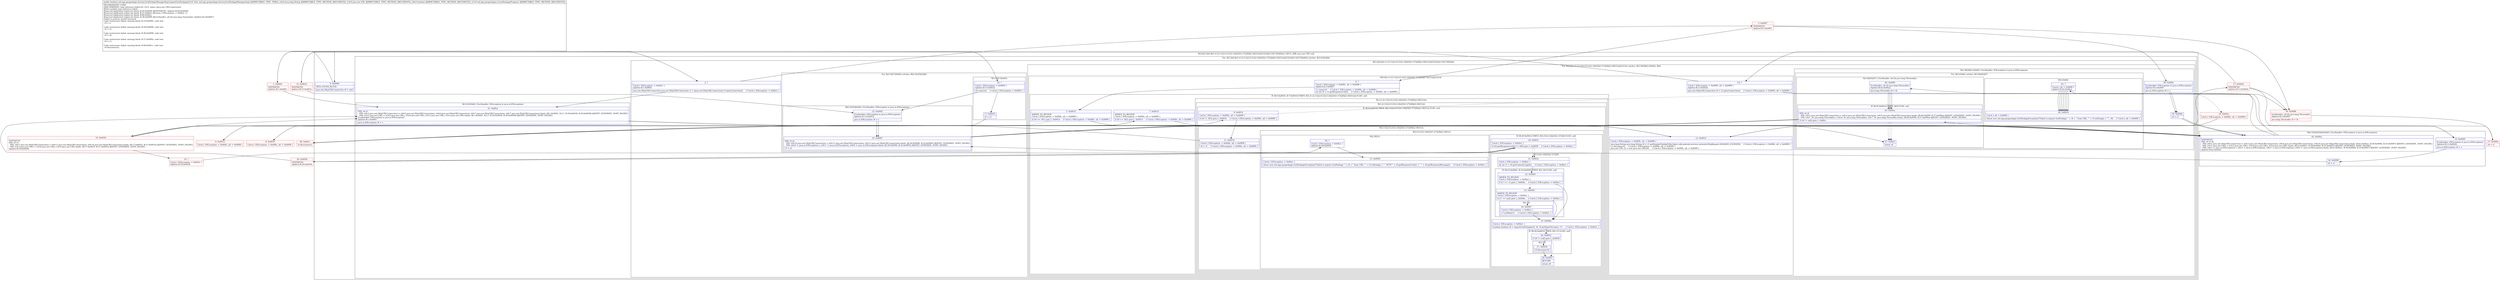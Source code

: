 digraph "CFG formil.nga.geopackage.factory.GeoPackageManagerImpl.importGeoPackage(Ljava\/lang\/String;Ljava\/net\/URL;ZLmil\/nga\/geopackage\/io\/GeoPackageProgress;)Z" {
subgraph cluster_Region_1677393875 {
label = "R(2:0|(3:2|(4:4|(1:(1:(2:11|(2:(5:21|(1:24)|25|(1:27)|28)|(2:30|31)))))|12|14)|(3:16|17|(0)(0)))) | DECL_VAR: java.net.URL null\l";
node [shape=record,color=blue];
Node_0 [shape=record,label="{0\:\ 0x0000|MTH_ENTER_BLOCK\l|java.net.HttpURLConnection r0 = null\l}"];
subgraph cluster_TryCatchRegion_2065195329 {
label = "Try: R(3:2|(4:4|(1:(1:(2:11|(2:(5:21|(1:24)|25|(1:27)|28)|(2:30|31)))))|12|14)|(3:16|17|(0)(0))) catches: R(3:41|43|44)";
node [shape=record,color=blue];
subgraph cluster_Region_81788252 {
label = "R(3:2|(4:4|(1:(1:(2:11|(2:(5:21|(1:24)|25|(1:27)|28)|(2:30|31)))))|12|14)|(3:16|17|(0)(0)))";
node [shape=record,color=blue];
Node_2 [shape=record,label="{2\:\ ?|Catch:\{ IOException \-\> 0x00a1 \}\lSplitter:B:1:0x0001\l|java.net.HttpURLConnection java.net.HttpURLConnection r1 = (java.net.HttpURLConnection) r5.openConnection()     \/\/ Catch:\{ IOException \-\> 0x00a1 \}\l}"];
subgraph cluster_TryCatchRegion_797319349 {
label = "Try: R(4:4|(1:(1:(2:11|(2:(5:21|(1:24)|25|(1:27)|28)|(2:30|31)))))|12|14) catches: R(3:38|39|(2:43|44)), R(0)";
node [shape=record,color=blue];
subgraph cluster_Region_1621174198 {
label = "R(4:4|(1:(1:(2:11|(2:(5:21|(1:24)|25|(1:27)|28)|(2:30|31)))))|12|14)";
node [shape=record,color=blue];
Node_4 [shape=record,label="{4\:\ ?|Catch:\{ IOException \-\> 0x009c, all \-\> 0x0099 \}\lSplitter:B:3:0x0007\l|r1.connect()     \/\/ Catch:\{ IOException \-\> 0x009c, all \-\> 0x0099 \}\lint int r0 = r1.getResponseCode()     \/\/ Catch:\{ IOException \-\> 0x009c, all \-\> 0x0099 \}\l}"];
subgraph cluster_IfRegion_1741545117 {
label = "IF [B:5:0x0010, B:7:0x0014] THEN: R(1:(1:(2:11|(2:(5:21|(1:24)|25|(1:27)|28)|(2:30|31))))) ELSE: null";
node [shape=record,color=blue];
Node_5 [shape=record,label="{5\:\ 0x0010|ADDED_TO_REGION\lCatch:\{ IOException \-\> 0x009c, all \-\> 0x0099 \}\l|if (r0 == 301) goto L_0x001d     \/\/ Catch:\{ IOException \-\> 0x009c, all \-\> 0x0099 \}\l}"];
Node_7 [shape=record,label="{7\:\ 0x0014|ADDED_TO_REGION\lCatch:\{ IOException \-\> 0x009c, all \-\> 0x0099 \}\l|if (r0 == 302) goto L_0x001d     \/\/ Catch:\{ IOException \-\> 0x009c, all \-\> 0x0099 \}\l}"];
subgraph cluster_Region_853338343 {
label = "R(1:(1:(2:11|(2:(5:21|(1:24)|25|(1:27)|28)|(2:30|31)))))";
node [shape=record,color=blue];
subgraph cluster_Region_891385721 {
label = "R(1:(2:11|(2:(5:21|(1:24)|25|(1:27)|28)|(2:30|31))))";
node [shape=record,color=blue];
subgraph cluster_IfRegion_188984989 {
label = "IF [B:9:0x0018] THEN: R(2:11|(2:(5:21|(1:24)|25|(1:27)|28)|(2:30|31))) ELSE: null";
node [shape=record,color=blue];
Node_9 [shape=record,label="{9\:\ 0x0018|Catch:\{ IOException \-\> 0x009c, all \-\> 0x0099 \}\l|if (r0 != 303) goto L_0x001b     \/\/ Catch:\{ IOException \-\> 0x009c, all \-\> 0x0099 \}\l}"];
subgraph cluster_Region_1604272179 {
label = "R(2:11|(2:(5:21|(1:24)|25|(1:27)|28)|(2:30|31)))";
node [shape=record,color=blue];
Node_11 [shape=record,label="{11\:\ 0x001b|Catch:\{ IOException \-\> 0x009c, all \-\> 0x0099 \}\l|r0 = r1     \/\/ Catch:\{ IOException \-\> 0x009c, all \-\> 0x0099 \}\l}"];
subgraph cluster_Region_218827509 {
label = "R(2:(5:21|(1:24)|25|(1:27)|28)|(2:30|31))";
node [shape=record,color=blue];
subgraph cluster_IfRegion_2121447375 {
label = "IF [B:20:0x003c] THEN: R(5:21|(1:24)|25|(1:27)|28) ELSE: null";
node [shape=record,color=blue];
Node_20 [shape=record,label="{20\:\ 0x003c|Catch:\{ IOException \-\> 0x00a1 \}\l|if (r0.getResponseCode() != 200) goto L_0x0058     \/\/ Catch:\{ IOException \-\> 0x00a1 \}\l}"];
subgraph cluster_Region_386376480 {
label = "R(5:21|(1:24)|25|(1:27)|28)";
node [shape=record,color=blue];
Node_21 [shape=record,label="{21\:\ 0x003e|Catch:\{ IOException \-\> 0x00a1 \}\l|int int r1 = r0.getContentLength()     \/\/ Catch:\{ IOException \-\> 0x00a1 \}\l}"];
subgraph cluster_IfRegion_872210676 {
label = "IF [B:22:0x0043, B:23:0x0045] THEN: R(1:24) ELSE: null";
node [shape=record,color=blue];
Node_22 [shape=record,label="{22\:\ 0x0043|ADDED_TO_REGION\lCatch:\{ IOException \-\> 0x00a1 \}\l|if (r1 == \-1) goto L_0x004a     \/\/ Catch:\{ IOException \-\> 0x00a1 \}\l}"];
Node_23 [shape=record,label="{23\:\ 0x0045|ADDED_TO_REGION\lCatch:\{ IOException \-\> 0x00a1 \}\l|if (r7 == null) goto L_0x004a     \/\/ Catch:\{ IOException \-\> 0x00a1 \}\l}"];
subgraph cluster_Region_1219677898 {
label = "R(1:24)";
node [shape=record,color=blue];
Node_24 [shape=record,label="{24\:\ 0x0047|Catch:\{ IOException \-\> 0x00a1 \}\l|r7.setMax(r1)     \/\/ Catch:\{ IOException \-\> 0x00a1 \}\l}"];
}
}
Node_25 [shape=record,label="{25\:\ 0x004a|Catch:\{ IOException \-\> 0x00a1 \}\l|boolean boolean r6 = importGeoPackage(r4, r6, r0.getInputStream(), r7)     \/\/ Catch:\{ IOException \-\> 0x00a1 \}\l}"];
subgraph cluster_IfRegion_851240747 {
label = "IF [B:26:0x0052] THEN: R(1:27) ELSE: null";
node [shape=record,color=blue];
Node_26 [shape=record,label="{26\:\ 0x0052|if (r0 != null) goto L_0x0054\l}"];
subgraph cluster_Region_541201808 {
label = "R(1:27)";
node [shape=record,color=blue];
Node_27 [shape=record,label="{27\:\ 0x0054|r0.disconnect()\l}"];
}
}
Node_28 [shape=record,label="{28\:\ 0x0057|RETURN\l|return r6\l}"];
}
}
subgraph cluster_Region_1273299608 {
label = "R(2:30|31)";
node [shape=record,color=blue];
Node_30 [shape=record,label="{30\:\ ?|Catch:\{ IOException \-\> 0x00a1 \}\lSplitter:B:29:0x0058\l}"];
Node_31 [shape=record,label="{31\:\ 0x0092|Catch:\{ IOException \-\> 0x00a1 \}\l|throw new mil.nga.geopackage.GeoPackageException(\"Failed to import GeoPackage \" + r4 + \" from URL: '\" + r5.toString() + \"'. HTTP \" + r0.getResponseCode() + \" \" + r0.getResponseMessage())     \/\/ Catch:\{ IOException \-\> 0x00a1 \}\l}"];
}
}
}
}
}
}
}
Node_12 [shape=record,label="{12\:\ 0x001d|Catch:\{ IOException \-\> 0x009c, all \-\> 0x0099 \}\l|java.lang.String java.lang.String r0 = r1.getHeaderField(p018io.fabric.sdk.android.services.network.HttpRequest.HEADER_LOCATION)     \/\/ Catch:\{ IOException \-\> 0x009c, all \-\> 0x0099 \}\lr1.disconnect()     \/\/ Catch:\{ IOException \-\> 0x009c, all \-\> 0x0099 \}\ljava.net.URL r2 = new java.net.URL(r0)     \/\/ Catch:\{ IOException \-\> 0x009c, all \-\> 0x0099 \}\l}"];
Node_14 [shape=record,label="{14\:\ ?|Catch:\{ IOException \-\> 0x0095, all \-\> 0x0099 \}\lSplitter:B:13:0x002b\l|java.net.HttpURLConnection r0 = r2.openConnection()     \/\/ Catch:\{ IOException \-\> 0x0095, all \-\> 0x0099 \}\l}"];
}
subgraph cluster_Region_1914501780 {
label = "R(3:38|39|(2:43|44)) | ExcHandler: IOException (e java.io.IOException)\l";
node [shape=record,color=blue];
Node_38 [shape=record,label="{38\:\ 0x009c|ExcHandler: IOException (e java.io.IOException)\lSplitter:B:3:0x0007\l|java.io.IOException r6 = e\l}"];
Node_39 [shape=record,label="{39\:\ 0x009d|r0 = r1\l}"];
subgraph cluster_TryCatchRegion_328597609 {
label = "Try: R(2:43|44) catches: R(3:40|(0)|47)";
node [shape=record,color=blue];
subgraph cluster_Region_1188579628 {
label = "R(2:43|44)";
node [shape=record,color=blue];
Node_43 [shape=record,label="{43\:\ ?|Catch:\{ all \-\> 0x009f \}\lSplitter:B:42:0x00a2\l}"];
Node_44 [shape=record,label="{44\:\ 0x00c9|Catch:\{ all \-\> 0x009f \}\l|throw new mil.nga.geopackage.GeoPackageException(\"Failed to import GeoPackage \" + r4 + \" from URL: '\" + r5.toString() + \"'\", r6)     \/\/ Catch:\{ all \-\> 0x009f \}\l}"];
}
subgraph cluster_Region_2021422129 {
label = "R(3:40|(0)|47) | ExcHandler: all (th java.lang.Throwable)\l";
node [shape=record,color=blue];
Node_40 [shape=record,label="{40\:\ 0x009f|ExcHandler: all (th java.lang.Throwable)\lSplitter:B:42:0x00a2\l|java.lang.Throwable r4 = th\l}"];
subgraph cluster_IfRegion_1806645364 {
label = "IF [B:45:0x00ca] THEN: R(0) ELSE: null";
node [shape=record,color=blue];
Node_45 [shape=record,label="{45\:\ 0x00ca|PHI: r0 r4 \l  PHI: (r0v1 java.net.HttpURLConnection) = (r0v2 java.net.HttpURLConnection), (r0v5 java.net.HttpURLConnection) binds: [B:40:0x009f, B:37:0x009a] A[DONT_GENERATE, DONT_INLINE]\l  PHI: (r4v1 'th' java.lang.Throwable) = (r4v6 'th' java.lang.Throwable), (r4v7 'th' java.lang.Throwable) binds: [B:40:0x009f, B:37:0x009a] A[DONT_GENERATE, DONT_INLINE]\l|if (r0 != null) goto L_0x00cc\l}"];
subgraph cluster_Region_762680681 {
label = "R(0)";
node [shape=record,color=blue];
}
}
Node_47 [shape=record,label="{47\:\ 0x00cf|throw r4\l}"];
}
}
}
subgraph cluster_Region_239295974 {
label = "R(0) | ExcHandler: all (th java.lang.Throwable)\l";
node [shape=record,color=blue];
}
}
subgraph cluster_TryCatchRegion_181855275 {
label = "Try: R(3:16|17|(0)(0)) catches: R(4:32|35|43|44)";
node [shape=record,color=blue];
subgraph cluster_Region_880902345 {
label = "R(3:16|17|(0)(0))";
node [shape=record,color=blue];
Node_16 [shape=record,label="{16\:\ ?|Catch:\{ IOException \-\> 0x0093 \}\lSplitter:B:15:0x0032\l|r0.connect()     \/\/ Catch:\{ IOException \-\> 0x0093 \}\l}"];
Node_17 [shape=record,label="{17\:\ 0x0035|r5 = r2\l}"];
subgraph cluster_IfRegion_1641129575 {
label = "IF [B:20:0x003c] THEN: R(0) ELSE: R(0)";
node [shape=record,color=blue];
Node_20 [shape=record,label="{20\:\ 0x003c|Catch:\{ IOException \-\> 0x00a1 \}\l|if (r0.getResponseCode() != 200) goto L_0x0058     \/\/ Catch:\{ IOException \-\> 0x00a1 \}\l}"];
subgraph cluster_Region_286311612 {
label = "R(0)";
node [shape=record,color=blue];
}
subgraph cluster_Region_282051882 {
label = "R(0)";
node [shape=record,color=blue];
}
}
}
subgraph cluster_Region_1099090039 {
label = "R(4:32|35|43|44) | ExcHandler: IOException (e java.io.IOException)\l";
node [shape=record,color=blue];
Node_32 [shape=record,label="{32\:\ 0x0093|ExcHandler: IOException (e java.io.IOException)\lSplitter:B:15:0x0032\l|java.io.IOException r6 = e\l}"];
Node_35 [shape=record,label="{35\:\ 0x0097|PHI: r0 r6 \l  PHI: (r0v10 java.net.HttpURLConnection) = (r0v11 java.net.HttpURLConnection), (r0v13 java.net.HttpURLConnection) binds: [B:34:0x0096, B:32:0x0093] A[DONT_GENERATE, DONT_INLINE]\l  PHI: (r6v6 'e' java.io.IOException) = (r6v7 'e' java.io.IOException), (r6v8 'e' java.io.IOException) binds: [B:34:0x0096, B:32:0x0093] A[DONT_GENERATE, DONT_INLINE]\l|r5 = r2\l}"];
Node_43 [shape=record,label="{43\:\ ?|Catch:\{ all \-\> 0x009f \}\lSplitter:B:42:0x00a2\l}"];
Node_44 [shape=record,label="{44\:\ 0x00c9|Catch:\{ all \-\> 0x009f \}\l|throw new mil.nga.geopackage.GeoPackageException(\"Failed to import GeoPackage \" + r4 + \" from URL: '\" + r5.toString() + \"'\", r6)     \/\/ Catch:\{ all \-\> 0x009f \}\l}"];
}
}
}
subgraph cluster_Region_74909368 {
label = "R(3:41|43|44) | ExcHandler: IOException (e java.io.IOException)\l";
node [shape=record,color=blue];
Node_41 [shape=record,label="{41\:\ 0x00a1|PHI: r0 r5 \l  PHI: (r0v3 java.net.HttpURLConnection) = (r0v0 java.net.HttpURLConnection), (r0v0 java.net.HttpURLConnection), (r0v7 java.net.HttpURLConnection), (r0v7 java.net.HttpURLConnection) binds: [B:1:0x0001, B:2:?, B:18:0x0036, B:29:0x0058] A[DONT_GENERATE, DONT_INLINE]\l  PHI: (r5v2 java.net.URL) = (r5v0 java.net.URL), (r5v0 java.net.URL), (r5v3 java.net.URL), (r5v3 java.net.URL) binds: [B:1:0x0001, B:2:?, B:18:0x0036, B:29:0x0058] A[DONT_GENERATE, DONT_INLINE]\lExcHandler: IOException (e java.io.IOException)\lSplitter:B:1:0x0001\l|java.io.IOException r6 = e\l}"];
Node_43 [shape=record,label="{43\:\ ?|Catch:\{ all \-\> 0x009f \}\lSplitter:B:42:0x00a2\l}"];
Node_44 [shape=record,label="{44\:\ 0x00c9|Catch:\{ all \-\> 0x009f \}\l|throw new mil.nga.geopackage.GeoPackageException(\"Failed to import GeoPackage \" + r4 + \" from URL: '\" + r5.toString() + \"'\", r6)     \/\/ Catch:\{ all \-\> 0x009f \}\l}"];
}
}
}
subgraph cluster_Region_74909368 {
label = "R(3:41|43|44) | ExcHandler: IOException (e java.io.IOException)\l";
node [shape=record,color=blue];
Node_41 [shape=record,label="{41\:\ 0x00a1|PHI: r0 r5 \l  PHI: (r0v3 java.net.HttpURLConnection) = (r0v0 java.net.HttpURLConnection), (r0v0 java.net.HttpURLConnection), (r0v7 java.net.HttpURLConnection), (r0v7 java.net.HttpURLConnection) binds: [B:1:0x0001, B:2:?, B:18:0x0036, B:29:0x0058] A[DONT_GENERATE, DONT_INLINE]\l  PHI: (r5v2 java.net.URL) = (r5v0 java.net.URL), (r5v0 java.net.URL), (r5v3 java.net.URL), (r5v3 java.net.URL) binds: [B:1:0x0001, B:2:?, B:18:0x0036, B:29:0x0058] A[DONT_GENERATE, DONT_INLINE]\lExcHandler: IOException (e java.io.IOException)\lSplitter:B:1:0x0001\l|java.io.IOException r6 = e\l}"];
Node_43 [shape=record,label="{43\:\ ?|Catch:\{ all \-\> 0x009f \}\lSplitter:B:42:0x00a2\l}"];
Node_44 [shape=record,label="{44\:\ 0x00c9|Catch:\{ all \-\> 0x009f \}\l|throw new mil.nga.geopackage.GeoPackageException(\"Failed to import GeoPackage \" + r4 + \" from URL: '\" + r5.toString() + \"'\", r6)     \/\/ Catch:\{ all \-\> 0x009f \}\l}"];
}
subgraph cluster_Region_2021422129 {
label = "R(3:40|(0)|47) | ExcHandler: all (th java.lang.Throwable)\l";
node [shape=record,color=blue];
Node_40 [shape=record,label="{40\:\ 0x009f|ExcHandler: all (th java.lang.Throwable)\lSplitter:B:42:0x00a2\l|java.lang.Throwable r4 = th\l}"];
subgraph cluster_IfRegion_1806645364 {
label = "IF [B:45:0x00ca] THEN: R(0) ELSE: null";
node [shape=record,color=blue];
Node_45 [shape=record,label="{45\:\ 0x00ca|PHI: r0 r4 \l  PHI: (r0v1 java.net.HttpURLConnection) = (r0v2 java.net.HttpURLConnection), (r0v5 java.net.HttpURLConnection) binds: [B:40:0x009f, B:37:0x009a] A[DONT_GENERATE, DONT_INLINE]\l  PHI: (r4v1 'th' java.lang.Throwable) = (r4v6 'th' java.lang.Throwable), (r4v7 'th' java.lang.Throwable) binds: [B:40:0x009f, B:37:0x009a] A[DONT_GENERATE, DONT_INLINE]\l|if (r0 != null) goto L_0x00cc\l}"];
subgraph cluster_Region_762680681 {
label = "R(0)";
node [shape=record,color=blue];
}
}
Node_47 [shape=record,label="{47\:\ 0x00cf|throw r4\l}"];
}
subgraph cluster_Region_1914501780 {
label = "R(3:38|39|(2:43|44)) | ExcHandler: IOException (e java.io.IOException)\l";
node [shape=record,color=blue];
Node_38 [shape=record,label="{38\:\ 0x009c|ExcHandler: IOException (e java.io.IOException)\lSplitter:B:3:0x0007\l|java.io.IOException r6 = e\l}"];
Node_39 [shape=record,label="{39\:\ 0x009d|r0 = r1\l}"];
subgraph cluster_TryCatchRegion_328597609 {
label = "Try: R(2:43|44) catches: R(3:40|(0)|47)";
node [shape=record,color=blue];
subgraph cluster_Region_1188579628 {
label = "R(2:43|44)";
node [shape=record,color=blue];
Node_43 [shape=record,label="{43\:\ ?|Catch:\{ all \-\> 0x009f \}\lSplitter:B:42:0x00a2\l}"];
Node_44 [shape=record,label="{44\:\ 0x00c9|Catch:\{ all \-\> 0x009f \}\l|throw new mil.nga.geopackage.GeoPackageException(\"Failed to import GeoPackage \" + r4 + \" from URL: '\" + r5.toString() + \"'\", r6)     \/\/ Catch:\{ all \-\> 0x009f \}\l}"];
}
subgraph cluster_Region_2021422129 {
label = "R(3:40|(0)|47) | ExcHandler: all (th java.lang.Throwable)\l";
node [shape=record,color=blue];
Node_40 [shape=record,label="{40\:\ 0x009f|ExcHandler: all (th java.lang.Throwable)\lSplitter:B:42:0x00a2\l|java.lang.Throwable r4 = th\l}"];
subgraph cluster_IfRegion_1806645364 {
label = "IF [B:45:0x00ca] THEN: R(0) ELSE: null";
node [shape=record,color=blue];
Node_45 [shape=record,label="{45\:\ 0x00ca|PHI: r0 r4 \l  PHI: (r0v1 java.net.HttpURLConnection) = (r0v2 java.net.HttpURLConnection), (r0v5 java.net.HttpURLConnection) binds: [B:40:0x009f, B:37:0x009a] A[DONT_GENERATE, DONT_INLINE]\l  PHI: (r4v1 'th' java.lang.Throwable) = (r4v6 'th' java.lang.Throwable), (r4v7 'th' java.lang.Throwable) binds: [B:40:0x009f, B:37:0x009a] A[DONT_GENERATE, DONT_INLINE]\l|if (r0 != null) goto L_0x00cc\l}"];
subgraph cluster_Region_762680681 {
label = "R(0)";
node [shape=record,color=blue];
}
}
Node_47 [shape=record,label="{47\:\ 0x00cf|throw r4\l}"];
}
}
}
subgraph cluster_Region_239295974 {
label = "R(0) | ExcHandler: all (th java.lang.Throwable)\l";
node [shape=record,color=blue];
}
subgraph cluster_Region_960318881 {
label = "R(6:33|34|35|42|43|44) | ExcHandler: IOException (e java.io.IOException)\l";
node [shape=record,color=blue];
Node_33 [shape=record,label="{33\:\ 0x0095|ExcHandler: IOException (e java.io.IOException)\lSplitter:B:13:0x002b\l|java.io.IOException r6 = e\l}"];
Node_34 [shape=record,label="{34\:\ 0x0096|r0 = r1\l}"];
Node_35 [shape=record,label="{35\:\ 0x0097|PHI: r0 r6 \l  PHI: (r0v10 java.net.HttpURLConnection) = (r0v11 java.net.HttpURLConnection), (r0v13 java.net.HttpURLConnection) binds: [B:34:0x0096, B:32:0x0093] A[DONT_GENERATE, DONT_INLINE]\l  PHI: (r6v6 'e' java.io.IOException) = (r6v7 'e' java.io.IOException), (r6v8 'e' java.io.IOException) binds: [B:34:0x0096, B:32:0x0093] A[DONT_GENERATE, DONT_INLINE]\l|r5 = r2\l}"];
Node_42 [shape=record,label="{42\:\ 0x00a2|SYNTHETIC\lPHI: r0 r5 r6 \l  PHI: (r0v2 java.net.HttpURLConnection) = (r0v3 java.net.HttpURLConnection), (r0v4 java.net.HttpURLConnection), (r0v10 java.net.HttpURLConnection) binds: [B:41:0x00a1, B:39:0x009d, B:35:0x0097] A[DONT_GENERATE, DONT_INLINE]\l  PHI: (r5v1 java.net.URL) = (r5v2 java.net.URL), (r5v0 java.net.URL), (r5v4 java.net.URL) binds: [B:41:0x00a1, B:39:0x009d, B:35:0x0097] A[DONT_GENERATE, DONT_INLINE]\l  PHI: (r6v1 'e' java.io.IOException) = (r6v2 'e' java.io.IOException), (r6v3 'e' java.io.IOException), (r6v6 'e' java.io.IOException) binds: [B:41:0x00a1, B:39:0x009d, B:35:0x0097] A[DONT_GENERATE, DONT_INLINE]\lSplitter:B:42:0x00a2\l}"];
Node_43 [shape=record,label="{43\:\ ?|Catch:\{ all \-\> 0x009f \}\lSplitter:B:42:0x00a2\l}"];
Node_44 [shape=record,label="{44\:\ 0x00c9|Catch:\{ all \-\> 0x009f \}\l|throw new mil.nga.geopackage.GeoPackageException(\"Failed to import GeoPackage \" + r4 + \" from URL: '\" + r5.toString() + \"'\", r6)     \/\/ Catch:\{ all \-\> 0x009f \}\l}"];
}
subgraph cluster_Region_1099090039 {
label = "R(4:32|35|43|44) | ExcHandler: IOException (e java.io.IOException)\l";
node [shape=record,color=blue];
Node_32 [shape=record,label="{32\:\ 0x0093|ExcHandler: IOException (e java.io.IOException)\lSplitter:B:15:0x0032\l|java.io.IOException r6 = e\l}"];
Node_35 [shape=record,label="{35\:\ 0x0097|PHI: r0 r6 \l  PHI: (r0v10 java.net.HttpURLConnection) = (r0v11 java.net.HttpURLConnection), (r0v13 java.net.HttpURLConnection) binds: [B:34:0x0096, B:32:0x0093] A[DONT_GENERATE, DONT_INLINE]\l  PHI: (r6v6 'e' java.io.IOException) = (r6v7 'e' java.io.IOException), (r6v8 'e' java.io.IOException) binds: [B:34:0x0096, B:32:0x0093] A[DONT_GENERATE, DONT_INLINE]\l|r5 = r2\l}"];
Node_43 [shape=record,label="{43\:\ ?|Catch:\{ all \-\> 0x009f \}\lSplitter:B:42:0x00a2\l}"];
Node_44 [shape=record,label="{44\:\ 0x00c9|Catch:\{ all \-\> 0x009f \}\l|throw new mil.nga.geopackage.GeoPackageException(\"Failed to import GeoPackage \" + r4 + \" from URL: '\" + r5.toString() + \"'\", r6)     \/\/ Catch:\{ all \-\> 0x009f \}\l}"];
}
Node_1 [shape=record,color=red,label="{1\:\ 0x0001|SYNTHETIC\lSplitter:B:1:0x0001\l}"];
Node_3 [shape=record,color=red,label="{3\:\ 0x0007|SYNTHETIC\lSplitter:B:3:0x0007\l}"];
Node_6 [shape=record,color=red,label="{6\:\ 0x0012|Catch:\{ IOException \-\> 0x009c, all \-\> 0x0099 \}\l}"];
Node_8 [shape=record,color=red,label="{8\:\ 0x0016|Catch:\{ IOException \-\> 0x009c, all \-\> 0x0099 \}\l}"];
Node_10 [shape=record,color=red,label="{10\:\ 0x001a|Catch:\{ IOException \-\> 0x009c, all \-\> 0x0099 \}\l}"];
Node_13 [shape=record,color=red,label="{13\:\ 0x002b|SYNTHETIC\lSplitter:B:13:0x002b\l}"];
Node_15 [shape=record,color=red,label="{15\:\ 0x0032|SYNTHETIC\lSplitter:B:15:0x0032\l}"];
Node_18 [shape=record,color=red,label="{18\:\ 0x0036|SYNTHETIC\lPHI: r0 r5 \l  PHI: (r0v7 java.net.HttpURLConnection) = (r0v13 java.net.HttpURLConnection), (r0v14 java.net.HttpURLConnection) binds: [B:17:0x0035, B:11:0x001b] A[DONT_GENERATE, DONT_INLINE]\l  PHI: (r5v3 java.net.URL) = (r5v6 java.net.URL), (r5v0 java.net.URL) binds: [B:17:0x0035, B:11:0x001b] A[DONT_GENERATE, DONT_INLINE]\lSplitter:B:18:0x0036\l}"];
Node_19 [shape=record,color=red,label="{19\:\ ?|Catch:\{ IOException \-\> 0x00a1 \}\lSplitter:B:18:0x0036\l}"];
Node_29 [shape=record,color=red,label="{29\:\ 0x0058|SYNTHETIC\lSplitter:B:29:0x0058\l}"];
Node_36 [shape=record,color=red,label="{36\:\ 0x0099|ExcHandler: all (th java.lang.Throwable)\lSplitter:B:3:0x0007\l|java.lang.Throwable r4 = th\l}"];
Node_37 [shape=record,color=red,label="{37\:\ 0x009a|r0 = r1\l}"];
Node_46 [shape=record,color=red,label="{46\:\ 0x00cc|r0.disconnect()\l}"];
MethodNode[shape=record,label="{public boolean mil.nga.geopackage.factory.GeoPackageManagerImpl.importGeoPackage((r3v0 'this' mil.nga.geopackage.factory.GeoPackageManagerImpl A[IMMUTABLE_TYPE, THIS]), (r4v0 java.lang.String A[IMMUTABLE_TYPE, METHOD_ARGUMENT]), (r5v0 java.net.URL A[IMMUTABLE_TYPE, METHOD_ARGUMENT]), (r6v0 boolean A[IMMUTABLE_TYPE, METHOD_ARGUMENT]), (r7v0 mil.nga.geopackage.io.GeoPackageProgress A[IMMUTABLE_TYPE, METHOD_ARGUMENT]))  | INCONSISTENT_CODE\lJADX WARNING: type inference failed for: r5v5, types: [java.net.URLConnection]\lMulti\-variable type inference failed\lRemoved duplicated region for block: B:29:0x0058 A[SYNTHETIC, Splitter:B:29:0x0058]\lRemoved duplicated region for block: B:21:0x003e A[Catch:\{ IOException \-\> 0x00a1 \}]\lRemoved duplicated region for block: B:46:0x00cc \lRemoved duplicated region for block: B:36:0x0099 A[ExcHandler: all (th java.lang.Throwable), Splitter:B:3:0x0007]\lFailed to process nested try\/catch\lCode restructure failed: missing block: B:33:0x0095, code lost:\l    r6 = e;\l\lCode restructure failed: missing block: B:34:0x0096, code lost:\l    r0 = r1;\l\lCode restructure failed: missing block: B:36:0x0099, code lost:\l    r4 = th;\l\lCode restructure failed: missing block: B:37:0x009a, code lost:\l    r0 = r1;\l\lCode restructure failed: missing block: B:46:0x00cc, code lost:\l    r0.disconnect();\l\l}"];
MethodNode -> Node_0;
Node_0 -> Node_1;
Node_2 -> Node_3;
Node_2 -> Node_41;
Node_4 -> Node_5;
Node_5 -> Node_6[style=dashed];
Node_5 -> Node_12;
Node_7 -> Node_8[style=dashed];
Node_7 -> Node_12;
Node_9 -> Node_10[style=dashed];
Node_9 -> Node_11;
Node_11 -> Node_18;
Node_20 -> Node_21[style=dashed];
Node_20 -> Node_29;
Node_21 -> Node_22;
Node_22 -> Node_23[style=dashed];
Node_22 -> Node_25;
Node_23 -> Node_24[style=dashed];
Node_23 -> Node_25;
Node_24 -> Node_25;
Node_25 -> Node_26;
Node_26 -> Node_27;
Node_26 -> Node_28[style=dashed];
Node_27 -> Node_28;
Node_30 -> Node_31;
Node_12 -> Node_13;
Node_14 -> Node_15;
Node_14 -> Node_33;
Node_14 -> Node_36;
Node_38 -> Node_39;
Node_39 -> Node_42;
Node_43 -> Node_44;
Node_40 -> Node_45;
Node_45 -> Node_46;
Node_45 -> Node_47[style=dashed];
Node_16 -> Node_17;
Node_16 -> Node_32;
Node_17 -> Node_18;
Node_20 -> Node_21[style=dashed];
Node_20 -> Node_29;
Node_32 -> Node_35;
Node_35 -> Node_42;
Node_43 -> Node_44;
Node_41 -> Node_42;
Node_43 -> Node_44;
Node_41 -> Node_42;
Node_43 -> Node_44;
Node_40 -> Node_45;
Node_45 -> Node_46;
Node_45 -> Node_47[style=dashed];
Node_38 -> Node_39;
Node_39 -> Node_42;
Node_43 -> Node_44;
Node_40 -> Node_45;
Node_45 -> Node_46;
Node_45 -> Node_47[style=dashed];
Node_33 -> Node_34;
Node_34 -> Node_35;
Node_35 -> Node_42;
Node_42 -> Node_43;
Node_42 -> Node_40;
Node_43 -> Node_44;
Node_32 -> Node_35;
Node_35 -> Node_42;
Node_43 -> Node_44;
Node_1 -> Node_2;
Node_1 -> Node_41;
Node_3 -> Node_4;
Node_3 -> Node_38;
Node_3 -> Node_36;
Node_6 -> Node_7;
Node_8 -> Node_9;
Node_10 -> Node_12;
Node_13 -> Node_14;
Node_13 -> Node_33;
Node_13 -> Node_36;
Node_15 -> Node_16;
Node_15 -> Node_32;
Node_18 -> Node_19;
Node_18 -> Node_41;
Node_19 -> Node_20;
Node_29 -> Node_30;
Node_29 -> Node_41;
Node_36 -> Node_37;
Node_37 -> Node_45;
Node_46 -> Node_47;
}

